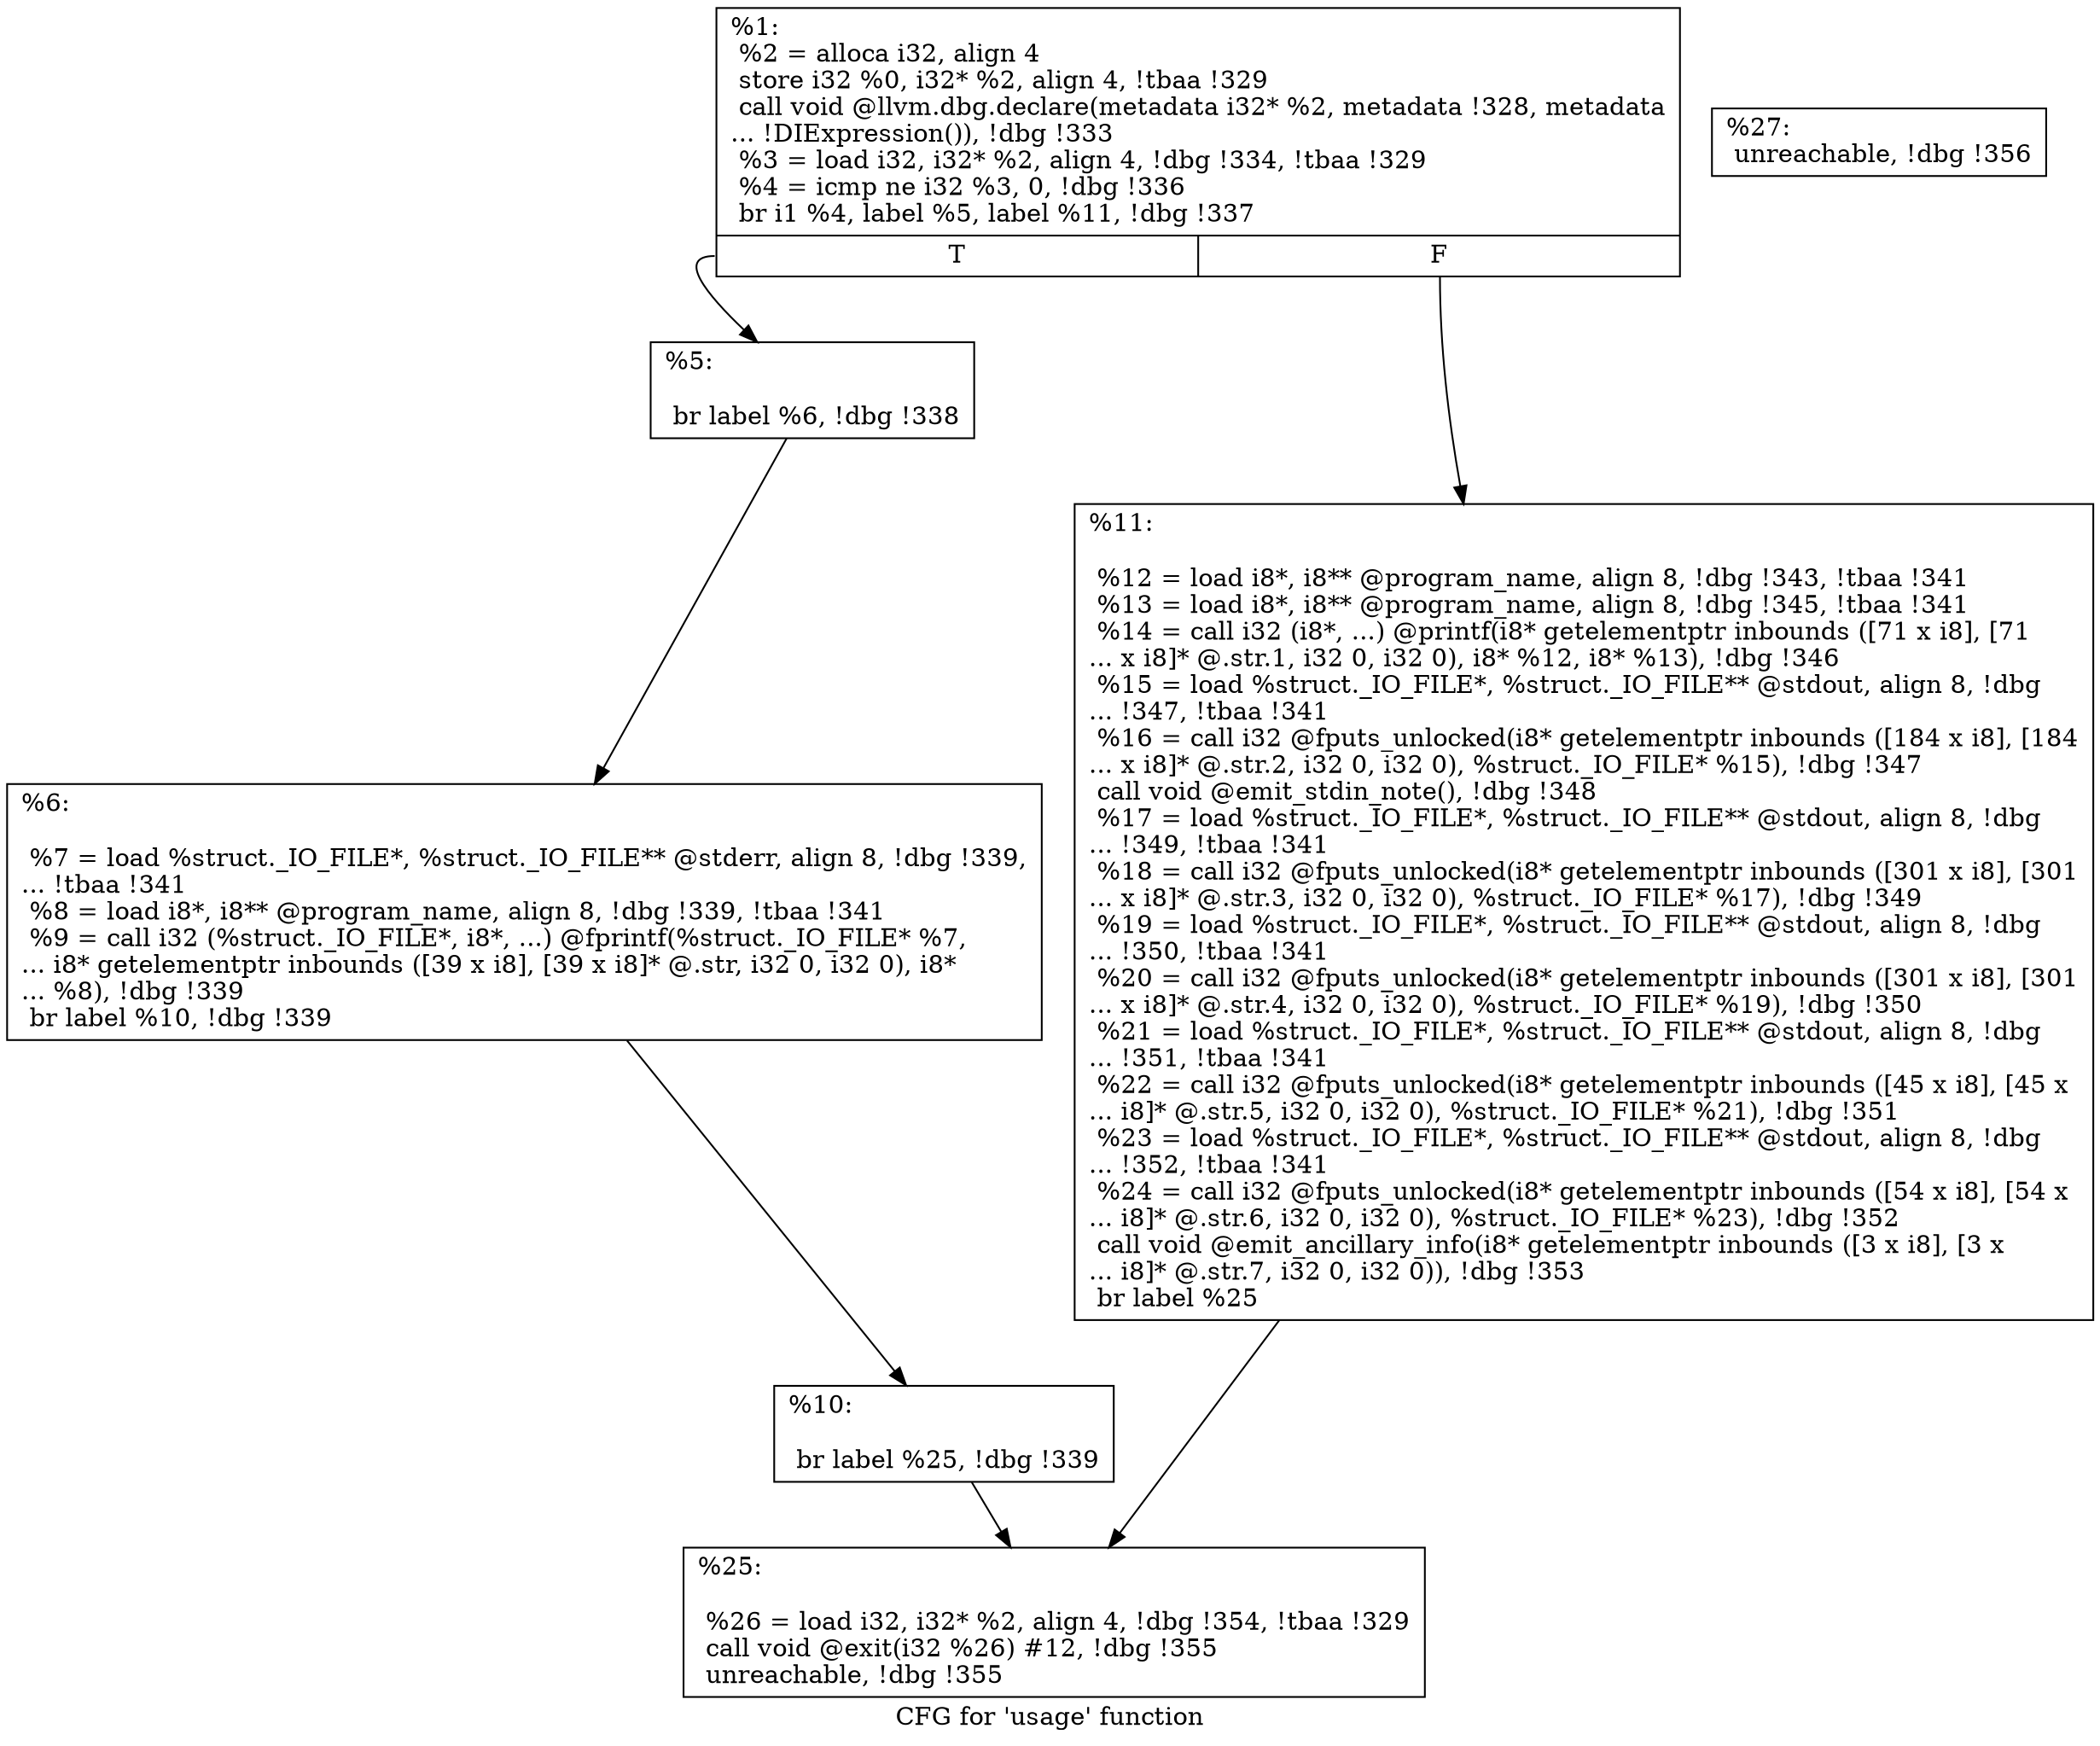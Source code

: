 digraph "CFG for 'usage' function" {
	label="CFG for 'usage' function";

	Node0x27896a0 [shape=record,label="{%1:\l  %2 = alloca i32, align 4\l  store i32 %0, i32* %2, align 4, !tbaa !329\l  call void @llvm.dbg.declare(metadata i32* %2, metadata !328, metadata\l... !DIExpression()), !dbg !333\l  %3 = load i32, i32* %2, align 4, !dbg !334, !tbaa !329\l  %4 = icmp ne i32 %3, 0, !dbg !336\l  br i1 %4, label %5, label %11, !dbg !337\l|{<s0>T|<s1>F}}"];
	Node0x27896a0:s0 -> Node0x27a8ea0;
	Node0x27896a0:s1 -> Node0x27a8f90;
	Node0x27a8ea0 [shape=record,label="{%5:\l\l  br label %6, !dbg !338\l}"];
	Node0x27a8ea0 -> Node0x27a8ef0;
	Node0x27a8ef0 [shape=record,label="{%6:\l\l  %7 = load %struct._IO_FILE*, %struct._IO_FILE** @stderr, align 8, !dbg !339,\l... !tbaa !341\l  %8 = load i8*, i8** @program_name, align 8, !dbg !339, !tbaa !341\l  %9 = call i32 (%struct._IO_FILE*, i8*, ...) @fprintf(%struct._IO_FILE* %7,\l... i8* getelementptr inbounds ([39 x i8], [39 x i8]* @.str, i32 0, i32 0), i8*\l... %8), !dbg !339\l  br label %10, !dbg !339\l}"];
	Node0x27a8ef0 -> Node0x27a8f40;
	Node0x27a8f40 [shape=record,label="{%10:\l\l  br label %25, !dbg !339\l}"];
	Node0x27a8f40 -> Node0x27a8fe0;
	Node0x27a8f90 [shape=record,label="{%11:\l\l  %12 = load i8*, i8** @program_name, align 8, !dbg !343, !tbaa !341\l  %13 = load i8*, i8** @program_name, align 8, !dbg !345, !tbaa !341\l  %14 = call i32 (i8*, ...) @printf(i8* getelementptr inbounds ([71 x i8], [71\l... x i8]* @.str.1, i32 0, i32 0), i8* %12, i8* %13), !dbg !346\l  %15 = load %struct._IO_FILE*, %struct._IO_FILE** @stdout, align 8, !dbg\l... !347, !tbaa !341\l  %16 = call i32 @fputs_unlocked(i8* getelementptr inbounds ([184 x i8], [184\l... x i8]* @.str.2, i32 0, i32 0), %struct._IO_FILE* %15), !dbg !347\l  call void @emit_stdin_note(), !dbg !348\l  %17 = load %struct._IO_FILE*, %struct._IO_FILE** @stdout, align 8, !dbg\l... !349, !tbaa !341\l  %18 = call i32 @fputs_unlocked(i8* getelementptr inbounds ([301 x i8], [301\l... x i8]* @.str.3, i32 0, i32 0), %struct._IO_FILE* %17), !dbg !349\l  %19 = load %struct._IO_FILE*, %struct._IO_FILE** @stdout, align 8, !dbg\l... !350, !tbaa !341\l  %20 = call i32 @fputs_unlocked(i8* getelementptr inbounds ([301 x i8], [301\l... x i8]* @.str.4, i32 0, i32 0), %struct._IO_FILE* %19), !dbg !350\l  %21 = load %struct._IO_FILE*, %struct._IO_FILE** @stdout, align 8, !dbg\l... !351, !tbaa !341\l  %22 = call i32 @fputs_unlocked(i8* getelementptr inbounds ([45 x i8], [45 x\l... i8]* @.str.5, i32 0, i32 0), %struct._IO_FILE* %21), !dbg !351\l  %23 = load %struct._IO_FILE*, %struct._IO_FILE** @stdout, align 8, !dbg\l... !352, !tbaa !341\l  %24 = call i32 @fputs_unlocked(i8* getelementptr inbounds ([54 x i8], [54 x\l... i8]* @.str.6, i32 0, i32 0), %struct._IO_FILE* %23), !dbg !352\l  call void @emit_ancillary_info(i8* getelementptr inbounds ([3 x i8], [3 x\l... i8]* @.str.7, i32 0, i32 0)), !dbg !353\l  br label %25\l}"];
	Node0x27a8f90 -> Node0x27a8fe0;
	Node0x27a8fe0 [shape=record,label="{%25:\l\l  %26 = load i32, i32* %2, align 4, !dbg !354, !tbaa !329\l  call void @exit(i32 %26) #12, !dbg !355\l  unreachable, !dbg !355\l}"];
	Node0x27a9030 [shape=record,label="{%27:                                                  \l  unreachable, !dbg !356\l}"];
}
